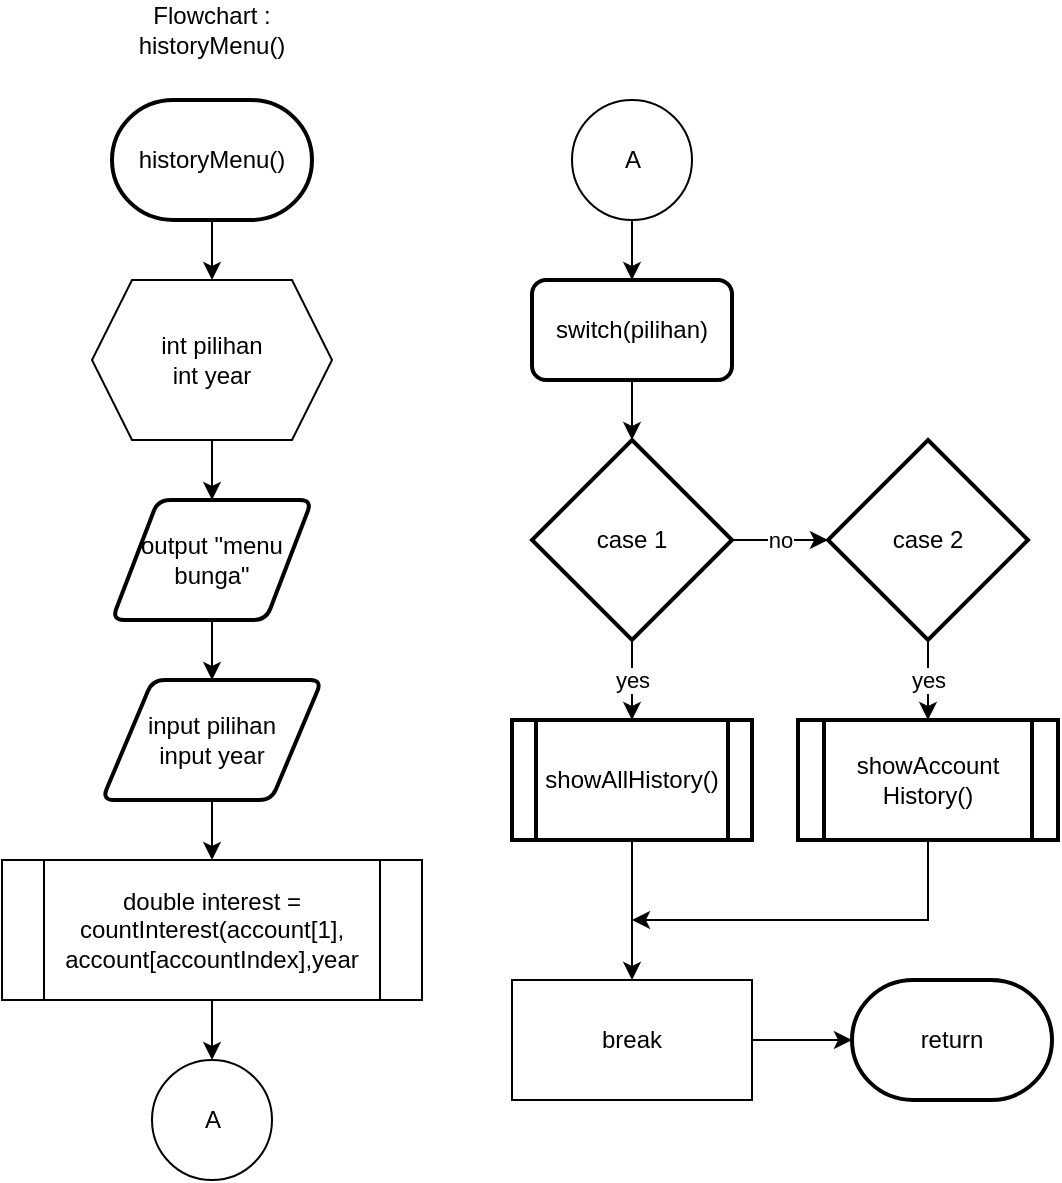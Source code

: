 <mxfile version="15.9.4" type="device" pages="2"><diagram id="C5RBs43oDa-KdzZeNtuy" name="interestMenu()"><mxGraphModel dx="1019" dy="450" grid="1" gridSize="10" guides="1" tooltips="1" connect="1" arrows="1" fold="1" page="1" pageScale="1" pageWidth="827" pageHeight="1169" math="0" shadow="0"><root><mxCell id="WIyWlLk6GJQsqaUBKTNV-0"/><mxCell id="WIyWlLk6GJQsqaUBKTNV-1" parent="WIyWlLk6GJQsqaUBKTNV-0"/><mxCell id="H40W_mlYe_xqZQD6oT4e-0" value="" style="edgeStyle=orthogonalEdgeStyle;rounded=0;orthogonalLoop=1;jettySize=auto;html=1;" edge="1" parent="WIyWlLk6GJQsqaUBKTNV-1" source="H40W_mlYe_xqZQD6oT4e-1" target="H40W_mlYe_xqZQD6oT4e-28"><mxGeometry relative="1" as="geometry"/></mxCell><mxCell id="H40W_mlYe_xqZQD6oT4e-1" value="historyMenu()" style="strokeWidth=2;html=1;shape=mxgraph.flowchart.terminator;whiteSpace=wrap;" vertex="1" parent="WIyWlLk6GJQsqaUBKTNV-1"><mxGeometry x="90" y="130" width="100" height="60" as="geometry"/></mxCell><mxCell id="H40W_mlYe_xqZQD6oT4e-2" value="Flowchart : historyMenu()" style="text;html=1;strokeColor=none;fillColor=none;align=center;verticalAlign=middle;whiteSpace=wrap;rounded=0;" vertex="1" parent="WIyWlLk6GJQsqaUBKTNV-1"><mxGeometry x="105" y="80" width="70" height="30" as="geometry"/></mxCell><mxCell id="H40W_mlYe_xqZQD6oT4e-3" value="" style="edgeStyle=orthogonalEdgeStyle;rounded=0;orthogonalLoop=1;jettySize=auto;html=1;" edge="1" parent="WIyWlLk6GJQsqaUBKTNV-1" source="H40W_mlYe_xqZQD6oT4e-4" target="H40W_mlYe_xqZQD6oT4e-6"><mxGeometry relative="1" as="geometry"/></mxCell><mxCell id="H40W_mlYe_xqZQD6oT4e-4" value="output &quot;menu &lt;br&gt;bunga&quot;" style="shape=parallelogram;html=1;strokeWidth=2;perimeter=parallelogramPerimeter;whiteSpace=wrap;rounded=1;arcSize=12;size=0.23;" vertex="1" parent="WIyWlLk6GJQsqaUBKTNV-1"><mxGeometry x="90" y="330" width="100" height="60" as="geometry"/></mxCell><mxCell id="H40W_mlYe_xqZQD6oT4e-34" style="edgeStyle=orthogonalEdgeStyle;rounded=0;orthogonalLoop=1;jettySize=auto;html=1;exitX=0.5;exitY=1;exitDx=0;exitDy=0;entryX=0.5;entryY=0;entryDx=0;entryDy=0;" edge="1" parent="WIyWlLk6GJQsqaUBKTNV-1" source="H40W_mlYe_xqZQD6oT4e-6" target="H40W_mlYe_xqZQD6oT4e-33"><mxGeometry relative="1" as="geometry"/></mxCell><mxCell id="H40W_mlYe_xqZQD6oT4e-6" value="input pilihan&lt;br&gt;input year" style="shape=parallelogram;html=1;strokeWidth=2;perimeter=parallelogramPerimeter;whiteSpace=wrap;rounded=1;arcSize=12;size=0.23;" vertex="1" parent="WIyWlLk6GJQsqaUBKTNV-1"><mxGeometry x="85" y="420" width="110" height="60" as="geometry"/></mxCell><mxCell id="H40W_mlYe_xqZQD6oT4e-7" value="" style="edgeStyle=orthogonalEdgeStyle;rounded=0;orthogonalLoop=1;jettySize=auto;html=1;" edge="1" parent="WIyWlLk6GJQsqaUBKTNV-1" source="H40W_mlYe_xqZQD6oT4e-8" target="H40W_mlYe_xqZQD6oT4e-11"><mxGeometry relative="1" as="geometry"/></mxCell><mxCell id="H40W_mlYe_xqZQD6oT4e-8" value="switch(pilihan)" style="rounded=1;whiteSpace=wrap;html=1;absoluteArcSize=1;arcSize=14;strokeWidth=2;" vertex="1" parent="WIyWlLk6GJQsqaUBKTNV-1"><mxGeometry x="300" y="220" width="100" height="50" as="geometry"/></mxCell><mxCell id="H40W_mlYe_xqZQD6oT4e-9" value="no" style="edgeStyle=orthogonalEdgeStyle;rounded=0;orthogonalLoop=1;jettySize=auto;html=1;" edge="1" parent="WIyWlLk6GJQsqaUBKTNV-1" source="H40W_mlYe_xqZQD6oT4e-11" target="H40W_mlYe_xqZQD6oT4e-14"><mxGeometry relative="1" as="geometry"/></mxCell><mxCell id="H40W_mlYe_xqZQD6oT4e-10" value="yes" style="edgeStyle=orthogonalEdgeStyle;rounded=0;orthogonalLoop=1;jettySize=auto;html=1;" edge="1" parent="WIyWlLk6GJQsqaUBKTNV-1" source="H40W_mlYe_xqZQD6oT4e-11" target="H40W_mlYe_xqZQD6oT4e-23"><mxGeometry relative="1" as="geometry"/></mxCell><mxCell id="H40W_mlYe_xqZQD6oT4e-11" value="case 1" style="strokeWidth=2;html=1;shape=mxgraph.flowchart.decision;whiteSpace=wrap;" vertex="1" parent="WIyWlLk6GJQsqaUBKTNV-1"><mxGeometry x="300" y="300" width="100" height="100" as="geometry"/></mxCell><mxCell id="H40W_mlYe_xqZQD6oT4e-13" value="yes" style="edgeStyle=orthogonalEdgeStyle;rounded=0;orthogonalLoop=1;jettySize=auto;html=1;" edge="1" parent="WIyWlLk6GJQsqaUBKTNV-1" source="H40W_mlYe_xqZQD6oT4e-14" target="H40W_mlYe_xqZQD6oT4e-18"><mxGeometry relative="1" as="geometry"/></mxCell><mxCell id="H40W_mlYe_xqZQD6oT4e-14" value="case 2" style="strokeWidth=2;html=1;shape=mxgraph.flowchart.decision;whiteSpace=wrap;" vertex="1" parent="WIyWlLk6GJQsqaUBKTNV-1"><mxGeometry x="448" y="300" width="100" height="100" as="geometry"/></mxCell><mxCell id="H40W_mlYe_xqZQD6oT4e-17" style="edgeStyle=orthogonalEdgeStyle;rounded=0;orthogonalLoop=1;jettySize=auto;html=1;exitX=0.5;exitY=1;exitDx=0;exitDy=0;" edge="1" parent="WIyWlLk6GJQsqaUBKTNV-1" source="H40W_mlYe_xqZQD6oT4e-18"><mxGeometry relative="1" as="geometry"><mxPoint x="350" y="540" as="targetPoint"/><Array as="points"><mxPoint x="498" y="540"/></Array></mxGeometry></mxCell><mxCell id="H40W_mlYe_xqZQD6oT4e-18" value="showAccount&lt;br&gt;History()" style="shape=process;whiteSpace=wrap;html=1;backgroundOutline=1;strokeWidth=2;" vertex="1" parent="WIyWlLk6GJQsqaUBKTNV-1"><mxGeometry x="433" y="440" width="130" height="60" as="geometry"/></mxCell><mxCell id="H40W_mlYe_xqZQD6oT4e-39" value="" style="edgeStyle=orthogonalEdgeStyle;rounded=0;orthogonalLoop=1;jettySize=auto;html=1;" edge="1" parent="WIyWlLk6GJQsqaUBKTNV-1" source="H40W_mlYe_xqZQD6oT4e-23" target="H40W_mlYe_xqZQD6oT4e-30"><mxGeometry relative="1" as="geometry"/></mxCell><mxCell id="H40W_mlYe_xqZQD6oT4e-23" value="showAllHistory()" style="shape=process;whiteSpace=wrap;html=1;backgroundOutline=1;strokeWidth=2;" vertex="1" parent="WIyWlLk6GJQsqaUBKTNV-1"><mxGeometry x="290" y="440" width="120" height="60" as="geometry"/></mxCell><mxCell id="H40W_mlYe_xqZQD6oT4e-26" value="return" style="strokeWidth=2;html=1;shape=mxgraph.flowchart.terminator;whiteSpace=wrap;" vertex="1" parent="WIyWlLk6GJQsqaUBKTNV-1"><mxGeometry x="460" y="570" width="100" height="60" as="geometry"/></mxCell><mxCell id="H40W_mlYe_xqZQD6oT4e-27" value="" style="edgeStyle=orthogonalEdgeStyle;rounded=0;orthogonalLoop=1;jettySize=auto;html=1;" edge="1" parent="WIyWlLk6GJQsqaUBKTNV-1" source="H40W_mlYe_xqZQD6oT4e-28" target="H40W_mlYe_xqZQD6oT4e-4"><mxGeometry relative="1" as="geometry"/></mxCell><mxCell id="H40W_mlYe_xqZQD6oT4e-28" value="int pilihan&lt;br&gt;int year" style="shape=hexagon;perimeter=hexagonPerimeter2;whiteSpace=wrap;html=1;fixedSize=1;" vertex="1" parent="WIyWlLk6GJQsqaUBKTNV-1"><mxGeometry x="80" y="220" width="120" height="80" as="geometry"/></mxCell><mxCell id="H40W_mlYe_xqZQD6oT4e-29" value="" style="edgeStyle=orthogonalEdgeStyle;rounded=0;orthogonalLoop=1;jettySize=auto;html=1;" edge="1" parent="WIyWlLk6GJQsqaUBKTNV-1" source="H40W_mlYe_xqZQD6oT4e-30" target="H40W_mlYe_xqZQD6oT4e-26"><mxGeometry relative="1" as="geometry"/></mxCell><mxCell id="H40W_mlYe_xqZQD6oT4e-30" value="break" style="rounded=0;whiteSpace=wrap;html=1;" vertex="1" parent="WIyWlLk6GJQsqaUBKTNV-1"><mxGeometry x="290" y="570" width="120" height="60" as="geometry"/></mxCell><mxCell id="H40W_mlYe_xqZQD6oT4e-37" value="" style="edgeStyle=orthogonalEdgeStyle;rounded=0;orthogonalLoop=1;jettySize=auto;html=1;" edge="1" parent="WIyWlLk6GJQsqaUBKTNV-1" source="H40W_mlYe_xqZQD6oT4e-33" target="H40W_mlYe_xqZQD6oT4e-35"><mxGeometry relative="1" as="geometry"/></mxCell><mxCell id="H40W_mlYe_xqZQD6oT4e-33" value="double interest = countInterest(account[1], account[accountIndex],year" style="shape=process;whiteSpace=wrap;html=1;backgroundOutline=1;" vertex="1" parent="WIyWlLk6GJQsqaUBKTNV-1"><mxGeometry x="35" y="510" width="210" height="70" as="geometry"/></mxCell><mxCell id="H40W_mlYe_xqZQD6oT4e-35" value="A" style="verticalLabelPosition=middle;verticalAlign=middle;html=1;shape=mxgraph.flowchart.on-page_reference;labelPosition=center;align=center;" vertex="1" parent="WIyWlLk6GJQsqaUBKTNV-1"><mxGeometry x="110" y="610" width="60" height="60" as="geometry"/></mxCell><mxCell id="H40W_mlYe_xqZQD6oT4e-38" value="" style="edgeStyle=orthogonalEdgeStyle;rounded=0;orthogonalLoop=1;jettySize=auto;html=1;" edge="1" parent="WIyWlLk6GJQsqaUBKTNV-1" source="H40W_mlYe_xqZQD6oT4e-36" target="H40W_mlYe_xqZQD6oT4e-8"><mxGeometry relative="1" as="geometry"/></mxCell><mxCell id="H40W_mlYe_xqZQD6oT4e-36" value="A" style="verticalLabelPosition=middle;verticalAlign=middle;html=1;shape=mxgraph.flowchart.on-page_reference;labelPosition=center;align=center;" vertex="1" parent="WIyWlLk6GJQsqaUBKTNV-1"><mxGeometry x="320" y="130" width="60" height="60" as="geometry"/></mxCell></root></mxGraphModel></diagram><diagram id="4FIEyTZGyyguJp60NnNG" name="countInterest()"><mxGraphModel dx="1019" dy="450" grid="1" gridSize="10" guides="1" tooltips="1" connect="1" arrows="1" fold="1" page="1" pageScale="1" pageWidth="850" pageHeight="1100" math="0" shadow="0"><root><mxCell id="Tx96riDOwjTCRsSjtbq2-0"/><mxCell id="Tx96riDOwjTCRsSjtbq2-1" parent="Tx96riDOwjTCRsSjtbq2-0"/><mxCell id="p9FNIF26_CaFaPDD9_fq-20" value="" style="edgeStyle=orthogonalEdgeStyle;rounded=0;orthogonalLoop=1;jettySize=auto;html=1;" edge="1" parent="Tx96riDOwjTCRsSjtbq2-1" source="FSs4yIV7c59ue6zC3wnu-1" target="p9FNIF26_CaFaPDD9_fq-0"><mxGeometry relative="1" as="geometry"/></mxCell><mxCell id="FSs4yIV7c59ue6zC3wnu-1" value="countInterest(double accountType,double nominal, double year)" style="strokeWidth=2;html=1;shape=mxgraph.flowchart.terminator;whiteSpace=wrap;" vertex="1" parent="Tx96riDOwjTCRsSjtbq2-1"><mxGeometry x="55" y="130" width="170" height="80" as="geometry"/></mxCell><mxCell id="FSs4yIV7c59ue6zC3wnu-2" value="Flowchart : countInterest(double accountType,double nominal, double year)" style="text;html=1;strokeColor=none;fillColor=none;align=center;verticalAlign=middle;whiteSpace=wrap;rounded=0;" vertex="1" parent="Tx96riDOwjTCRsSjtbq2-1"><mxGeometry x="52.5" y="80" width="175" height="30" as="geometry"/></mxCell><mxCell id="p9FNIF26_CaFaPDD9_fq-19" value="" style="edgeStyle=orthogonalEdgeStyle;rounded=0;orthogonalLoop=1;jettySize=auto;html=1;" edge="1" parent="Tx96riDOwjTCRsSjtbq2-1" source="p9FNIF26_CaFaPDD9_fq-0" target="p9FNIF26_CaFaPDD9_fq-1"><mxGeometry relative="1" as="geometry"/></mxCell><mxCell id="p9FNIF26_CaFaPDD9_fq-0" value="double total = nominal&lt;br&gt;double interest" style="shape=hexagon;perimeter=hexagonPerimeter2;whiteSpace=wrap;html=1;fixedSize=1;" vertex="1" parent="Tx96riDOwjTCRsSjtbq2-1"><mxGeometry x="75" y="240" width="130" height="80" as="geometry"/></mxCell><mxCell id="p9FNIF26_CaFaPDD9_fq-10" value="yes" style="edgeStyle=orthogonalEdgeStyle;rounded=0;orthogonalLoop=1;jettySize=auto;html=1;" edge="1" parent="Tx96riDOwjTCRsSjtbq2-1" source="p9FNIF26_CaFaPDD9_fq-1" target="p9FNIF26_CaFaPDD9_fq-2"><mxGeometry relative="1" as="geometry"/></mxCell><mxCell id="p9FNIF26_CaFaPDD9_fq-12" value="no" style="edgeStyle=orthogonalEdgeStyle;rounded=0;orthogonalLoop=1;jettySize=auto;html=1;" edge="1" parent="Tx96riDOwjTCRsSjtbq2-1" source="p9FNIF26_CaFaPDD9_fq-1" target="p9FNIF26_CaFaPDD9_fq-3"><mxGeometry relative="1" as="geometry"/></mxCell><mxCell id="p9FNIF26_CaFaPDD9_fq-1" value="accountType &lt;br&gt;== 1" style="strokeWidth=2;html=1;shape=mxgraph.flowchart.decision;whiteSpace=wrap;" vertex="1" parent="Tx96riDOwjTCRsSjtbq2-1"><mxGeometry x="90" y="350" width="100" height="100" as="geometry"/></mxCell><mxCell id="p9FNIF26_CaFaPDD9_fq-8" value="" style="edgeStyle=orthogonalEdgeStyle;rounded=0;orthogonalLoop=1;jettySize=auto;html=1;" edge="1" parent="Tx96riDOwjTCRsSjtbq2-1" source="p9FNIF26_CaFaPDD9_fq-2" target="p9FNIF26_CaFaPDD9_fq-4"><mxGeometry relative="1" as="geometry"/></mxCell><mxCell id="p9FNIF26_CaFaPDD9_fq-2" value="interest = 0.02" style="rounded=0;whiteSpace=wrap;html=1;" vertex="1" parent="Tx96riDOwjTCRsSjtbq2-1"><mxGeometry x="80" y="480" width="120" height="60" as="geometry"/></mxCell><mxCell id="p9FNIF26_CaFaPDD9_fq-11" style="edgeStyle=orthogonalEdgeStyle;rounded=0;orthogonalLoop=1;jettySize=auto;html=1;exitX=0.5;exitY=1;exitDx=0;exitDy=0;" edge="1" parent="Tx96riDOwjTCRsSjtbq2-1" source="p9FNIF26_CaFaPDD9_fq-3"><mxGeometry relative="1" as="geometry"><mxPoint x="140" y="560" as="targetPoint"/><Array as="points"><mxPoint x="300" y="560"/></Array></mxGeometry></mxCell><mxCell id="p9FNIF26_CaFaPDD9_fq-3" value="interest = 0.04" style="rounded=0;whiteSpace=wrap;html=1;" vertex="1" parent="Tx96riDOwjTCRsSjtbq2-1"><mxGeometry x="240" y="370" width="120" height="60" as="geometry"/></mxCell><mxCell id="p9FNIF26_CaFaPDD9_fq-9" value="" style="edgeStyle=orthogonalEdgeStyle;rounded=0;orthogonalLoop=1;jettySize=auto;html=1;" edge="1" parent="Tx96riDOwjTCRsSjtbq2-1" source="p9FNIF26_CaFaPDD9_fq-4" target="p9FNIF26_CaFaPDD9_fq-5"><mxGeometry relative="1" as="geometry"/></mxCell><mxCell id="p9FNIF26_CaFaPDD9_fq-4" value="int i = 0" style="rounded=0;whiteSpace=wrap;html=1;" vertex="1" parent="Tx96riDOwjTCRsSjtbq2-1"><mxGeometry x="80" y="580" width="120" height="60" as="geometry"/></mxCell><mxCell id="p9FNIF26_CaFaPDD9_fq-13" value="yes" style="edgeStyle=orthogonalEdgeStyle;rounded=0;orthogonalLoop=1;jettySize=auto;html=1;" edge="1" parent="Tx96riDOwjTCRsSjtbq2-1" source="p9FNIF26_CaFaPDD9_fq-5" target="p9FNIF26_CaFaPDD9_fq-7"><mxGeometry relative="1" as="geometry"/></mxCell><mxCell id="p9FNIF26_CaFaPDD9_fq-18" value="no" style="edgeStyle=orthogonalEdgeStyle;rounded=0;orthogonalLoop=1;jettySize=auto;html=1;" edge="1" parent="Tx96riDOwjTCRsSjtbq2-1" source="p9FNIF26_CaFaPDD9_fq-5" target="p9FNIF26_CaFaPDD9_fq-17"><mxGeometry relative="1" as="geometry"/></mxCell><mxCell id="p9FNIF26_CaFaPDD9_fq-5" value="i &amp;lt; year" style="strokeWidth=2;html=1;shape=mxgraph.flowchart.decision;whiteSpace=wrap;" vertex="1" parent="Tx96riDOwjTCRsSjtbq2-1"><mxGeometry x="90" y="670" width="100" height="100" as="geometry"/></mxCell><mxCell id="p9FNIF26_CaFaPDD9_fq-16" style="edgeStyle=orthogonalEdgeStyle;rounded=0;orthogonalLoop=1;jettySize=auto;html=1;exitX=0;exitY=0.5;exitDx=0;exitDy=0;entryX=0;entryY=0.5;entryDx=0;entryDy=0;entryPerimeter=0;" edge="1" parent="Tx96riDOwjTCRsSjtbq2-1" source="p9FNIF26_CaFaPDD9_fq-6" target="p9FNIF26_CaFaPDD9_fq-5"><mxGeometry relative="1" as="geometry"><Array as="points"><mxPoint x="50" y="920"/><mxPoint x="50" y="720"/></Array></mxGeometry></mxCell><mxCell id="p9FNIF26_CaFaPDD9_fq-6" value="i++" style="rounded=0;whiteSpace=wrap;html=1;" vertex="1" parent="Tx96riDOwjTCRsSjtbq2-1"><mxGeometry x="80" y="890" width="120" height="60" as="geometry"/></mxCell><mxCell id="p9FNIF26_CaFaPDD9_fq-15" style="edgeStyle=orthogonalEdgeStyle;rounded=0;orthogonalLoop=1;jettySize=auto;html=1;exitX=0.5;exitY=1;exitDx=0;exitDy=0;entryX=0.5;entryY=0;entryDx=0;entryDy=0;" edge="1" parent="Tx96riDOwjTCRsSjtbq2-1" source="p9FNIF26_CaFaPDD9_fq-7" target="p9FNIF26_CaFaPDD9_fq-6"><mxGeometry relative="1" as="geometry"/></mxCell><mxCell id="p9FNIF26_CaFaPDD9_fq-7" value="total += total * tointerest" style="rounded=0;whiteSpace=wrap;html=1;" vertex="1" parent="Tx96riDOwjTCRsSjtbq2-1"><mxGeometry x="80" y="800" width="120" height="60" as="geometry"/></mxCell><mxCell id="p9FNIF26_CaFaPDD9_fq-17" value="return total" style="strokeWidth=2;html=1;shape=mxgraph.flowchart.terminator;whiteSpace=wrap;" vertex="1" parent="Tx96riDOwjTCRsSjtbq2-1"><mxGeometry x="250" y="690" width="100" height="60" as="geometry"/></mxCell></root></mxGraphModel></diagram></mxfile>